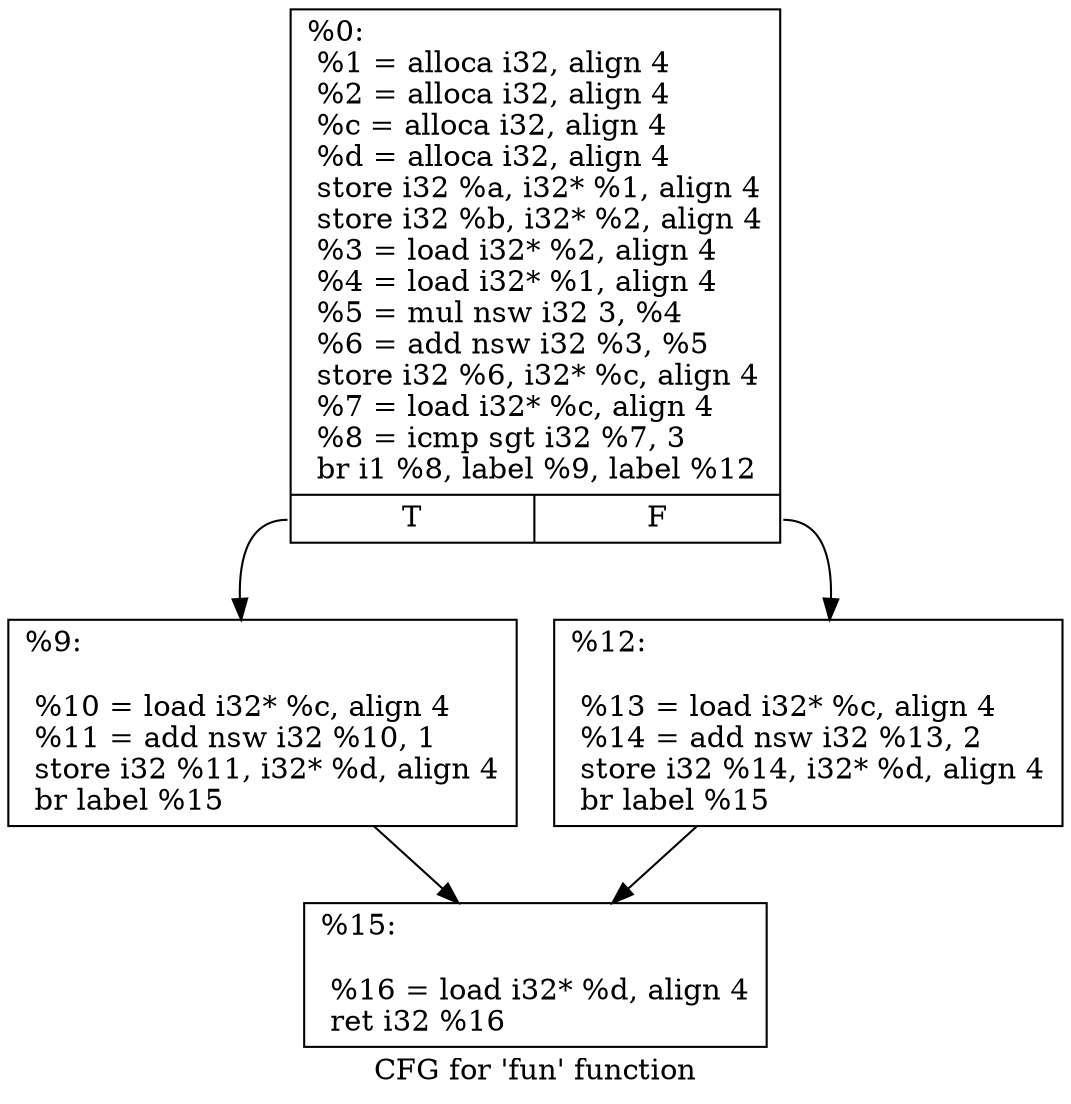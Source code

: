 digraph "CFG for 'fun' function" {
	label="CFG for 'fun' function";

	Node0xaa13cc0 [shape=record,label="{%0:\l  %1 = alloca i32, align 4\l  %2 = alloca i32, align 4\l  %c = alloca i32, align 4\l  %d = alloca i32, align 4\l  store i32 %a, i32* %1, align 4\l  store i32 %b, i32* %2, align 4\l  %3 = load i32* %2, align 4\l  %4 = load i32* %1, align 4\l  %5 = mul nsw i32 3, %4\l  %6 = add nsw i32 %3, %5\l  store i32 %6, i32* %c, align 4\l  %7 = load i32* %c, align 4\l  %8 = icmp sgt i32 %7, 3\l  br i1 %8, label %9, label %12\l|{<s0>T|<s1>F}}"];
	Node0xaa13cc0:s0 -> Node0xaa13cf0;
	Node0xaa13cc0:s1 -> Node0xaa13d20;
	Node0xaa13cf0 [shape=record,label="{%9:\l\l  %10 = load i32* %c, align 4\l  %11 = add nsw i32 %10, 1\l  store i32 %11, i32* %d, align 4\l  br label %15\l}"];
	Node0xaa13cf0 -> Node0xaa13d50;
	Node0xaa13d20 [shape=record,label="{%12:\l\l  %13 = load i32* %c, align 4\l  %14 = add nsw i32 %13, 2\l  store i32 %14, i32* %d, align 4\l  br label %15\l}"];
	Node0xaa13d20 -> Node0xaa13d50;
	Node0xaa13d50 [shape=record,label="{%15:\l\l  %16 = load i32* %d, align 4\l  ret i32 %16\l}"];
}
